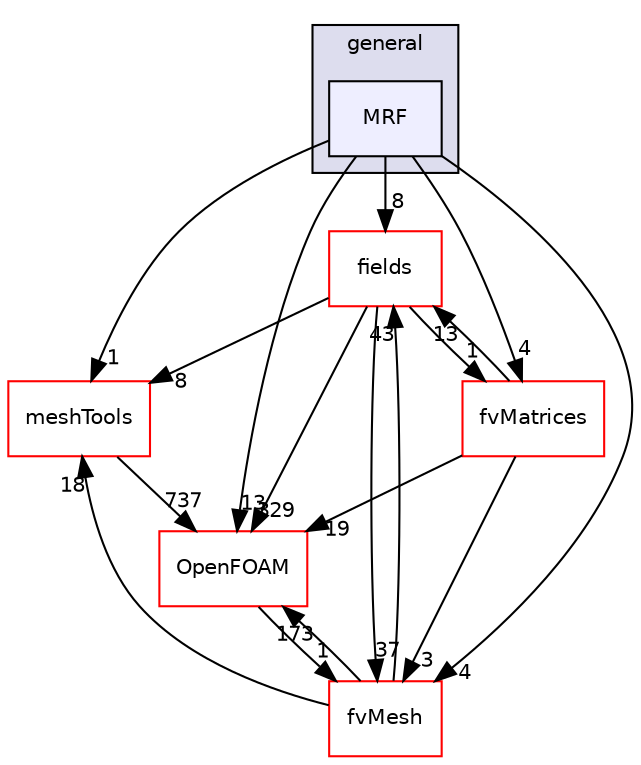 digraph "src/finiteVolume/cfdTools/general/MRF" {
  bgcolor=transparent;
  compound=true
  node [ fontsize="10", fontname="Helvetica"];
  edge [ labelfontsize="10", labelfontname="Helvetica"];
  subgraph clusterdir_c5259e3096ae0265e0b8b287024f0a94 {
    graph [ bgcolor="#ddddee", pencolor="black", label="general" fontname="Helvetica", fontsize="10", URL="dir_c5259e3096ae0265e0b8b287024f0a94.html"]
  dir_7243b91d400958ed995c5f462ce86dc2 [shape=box, label="MRF", style="filled", fillcolor="#eeeeff", pencolor="black", URL="dir_7243b91d400958ed995c5f462ce86dc2.html"];
  }
  dir_25ab4a83a983f7bb7a38b7f63bb141b7 [shape=box label="fields" color="red" URL="dir_25ab4a83a983f7bb7a38b7f63bb141b7.html"];
  dir_ae30ad0bef50cf391b24c614251bb9fd [shape=box label="meshTools" color="red" URL="dir_ae30ad0bef50cf391b24c614251bb9fd.html"];
  dir_c382fa095c9c33d8673c0dd60aaef275 [shape=box label="fvMesh" color="red" URL="dir_c382fa095c9c33d8673c0dd60aaef275.html"];
  dir_c5473ff19b20e6ec4dfe5c310b3778a8 [shape=box label="OpenFOAM" color="red" URL="dir_c5473ff19b20e6ec4dfe5c310b3778a8.html"];
  dir_5d57e3901430bcc99a7ddac11a899224 [shape=box label="fvMatrices" color="red" URL="dir_5d57e3901430bcc99a7ddac11a899224.html"];
  dir_25ab4a83a983f7bb7a38b7f63bb141b7->dir_ae30ad0bef50cf391b24c614251bb9fd [headlabel="8", labeldistance=1.5 headhref="dir_000931_001741.html"];
  dir_25ab4a83a983f7bb7a38b7f63bb141b7->dir_c382fa095c9c33d8673c0dd60aaef275 [headlabel="37", labeldistance=1.5 headhref="dir_000931_001114.html"];
  dir_25ab4a83a983f7bb7a38b7f63bb141b7->dir_c5473ff19b20e6ec4dfe5c310b3778a8 [headlabel="329", labeldistance=1.5 headhref="dir_000931_001887.html"];
  dir_25ab4a83a983f7bb7a38b7f63bb141b7->dir_5d57e3901430bcc99a7ddac11a899224 [headlabel="1", labeldistance=1.5 headhref="dir_000931_001106.html"];
  dir_ae30ad0bef50cf391b24c614251bb9fd->dir_c5473ff19b20e6ec4dfe5c310b3778a8 [headlabel="737", labeldistance=1.5 headhref="dir_001741_001887.html"];
  dir_c382fa095c9c33d8673c0dd60aaef275->dir_25ab4a83a983f7bb7a38b7f63bb141b7 [headlabel="43", labeldistance=1.5 headhref="dir_001114_000931.html"];
  dir_c382fa095c9c33d8673c0dd60aaef275->dir_ae30ad0bef50cf391b24c614251bb9fd [headlabel="18", labeldistance=1.5 headhref="dir_001114_001741.html"];
  dir_c382fa095c9c33d8673c0dd60aaef275->dir_c5473ff19b20e6ec4dfe5c310b3778a8 [headlabel="173", labeldistance=1.5 headhref="dir_001114_001887.html"];
  dir_7243b91d400958ed995c5f462ce86dc2->dir_25ab4a83a983f7bb7a38b7f63bb141b7 [headlabel="8", labeldistance=1.5 headhref="dir_000904_000931.html"];
  dir_7243b91d400958ed995c5f462ce86dc2->dir_ae30ad0bef50cf391b24c614251bb9fd [headlabel="1", labeldistance=1.5 headhref="dir_000904_001741.html"];
  dir_7243b91d400958ed995c5f462ce86dc2->dir_c382fa095c9c33d8673c0dd60aaef275 [headlabel="4", labeldistance=1.5 headhref="dir_000904_001114.html"];
  dir_7243b91d400958ed995c5f462ce86dc2->dir_c5473ff19b20e6ec4dfe5c310b3778a8 [headlabel="13", labeldistance=1.5 headhref="dir_000904_001887.html"];
  dir_7243b91d400958ed995c5f462ce86dc2->dir_5d57e3901430bcc99a7ddac11a899224 [headlabel="4", labeldistance=1.5 headhref="dir_000904_001106.html"];
  dir_c5473ff19b20e6ec4dfe5c310b3778a8->dir_c382fa095c9c33d8673c0dd60aaef275 [headlabel="1", labeldistance=1.5 headhref="dir_001887_001114.html"];
  dir_5d57e3901430bcc99a7ddac11a899224->dir_25ab4a83a983f7bb7a38b7f63bb141b7 [headlabel="13", labeldistance=1.5 headhref="dir_001106_000931.html"];
  dir_5d57e3901430bcc99a7ddac11a899224->dir_c382fa095c9c33d8673c0dd60aaef275 [headlabel="3", labeldistance=1.5 headhref="dir_001106_001114.html"];
  dir_5d57e3901430bcc99a7ddac11a899224->dir_c5473ff19b20e6ec4dfe5c310b3778a8 [headlabel="19", labeldistance=1.5 headhref="dir_001106_001887.html"];
}
